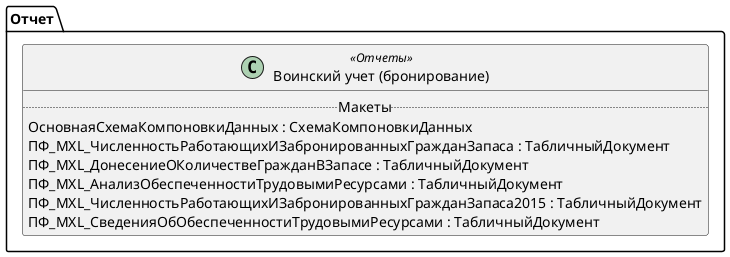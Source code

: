 ﻿@startuml ВоинскийУчетБронирование
'!include templates.wsd
'..\include templates.wsd
class Отчет.ВоинскийУчетБронирование as "Воинский учет (бронирование)" <<Отчеты>>
{
..Макеты..
ОсновнаяСхемаКомпоновкиДанных : СхемаКомпоновкиДанных
ПФ_MXL_ЧисленностьРаботающихИЗабронированныхГражданЗапаса : ТабличныйДокумент
ПФ_MXL_ДонесениеОКоличествеГражданВЗапасе : ТабличныйДокумент
ПФ_MXL_АнализОбеспеченностиТрудовымиРесурсами : ТабличныйДокумент
ПФ_MXL_ЧисленностьРаботающихИЗабронированныхГражданЗапаса2015 : ТабличныйДокумент
ПФ_MXL_СведенияОбОбеспеченностиТрудовымиРесурсами : ТабличныйДокумент
}
@enduml
